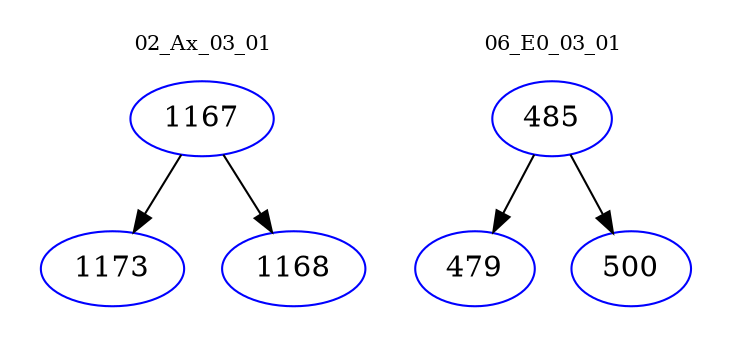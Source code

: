 digraph{
subgraph cluster_0 {
color = white
label = "02_Ax_03_01";
fontsize=10;
T0_1167 [label="1167", color="blue"]
T0_1167 -> T0_1173 [color="black"]
T0_1173 [label="1173", color="blue"]
T0_1167 -> T0_1168 [color="black"]
T0_1168 [label="1168", color="blue"]
}
subgraph cluster_1 {
color = white
label = "06_E0_03_01";
fontsize=10;
T1_485 [label="485", color="blue"]
T1_485 -> T1_479 [color="black"]
T1_479 [label="479", color="blue"]
T1_485 -> T1_500 [color="black"]
T1_500 [label="500", color="blue"]
}
}
